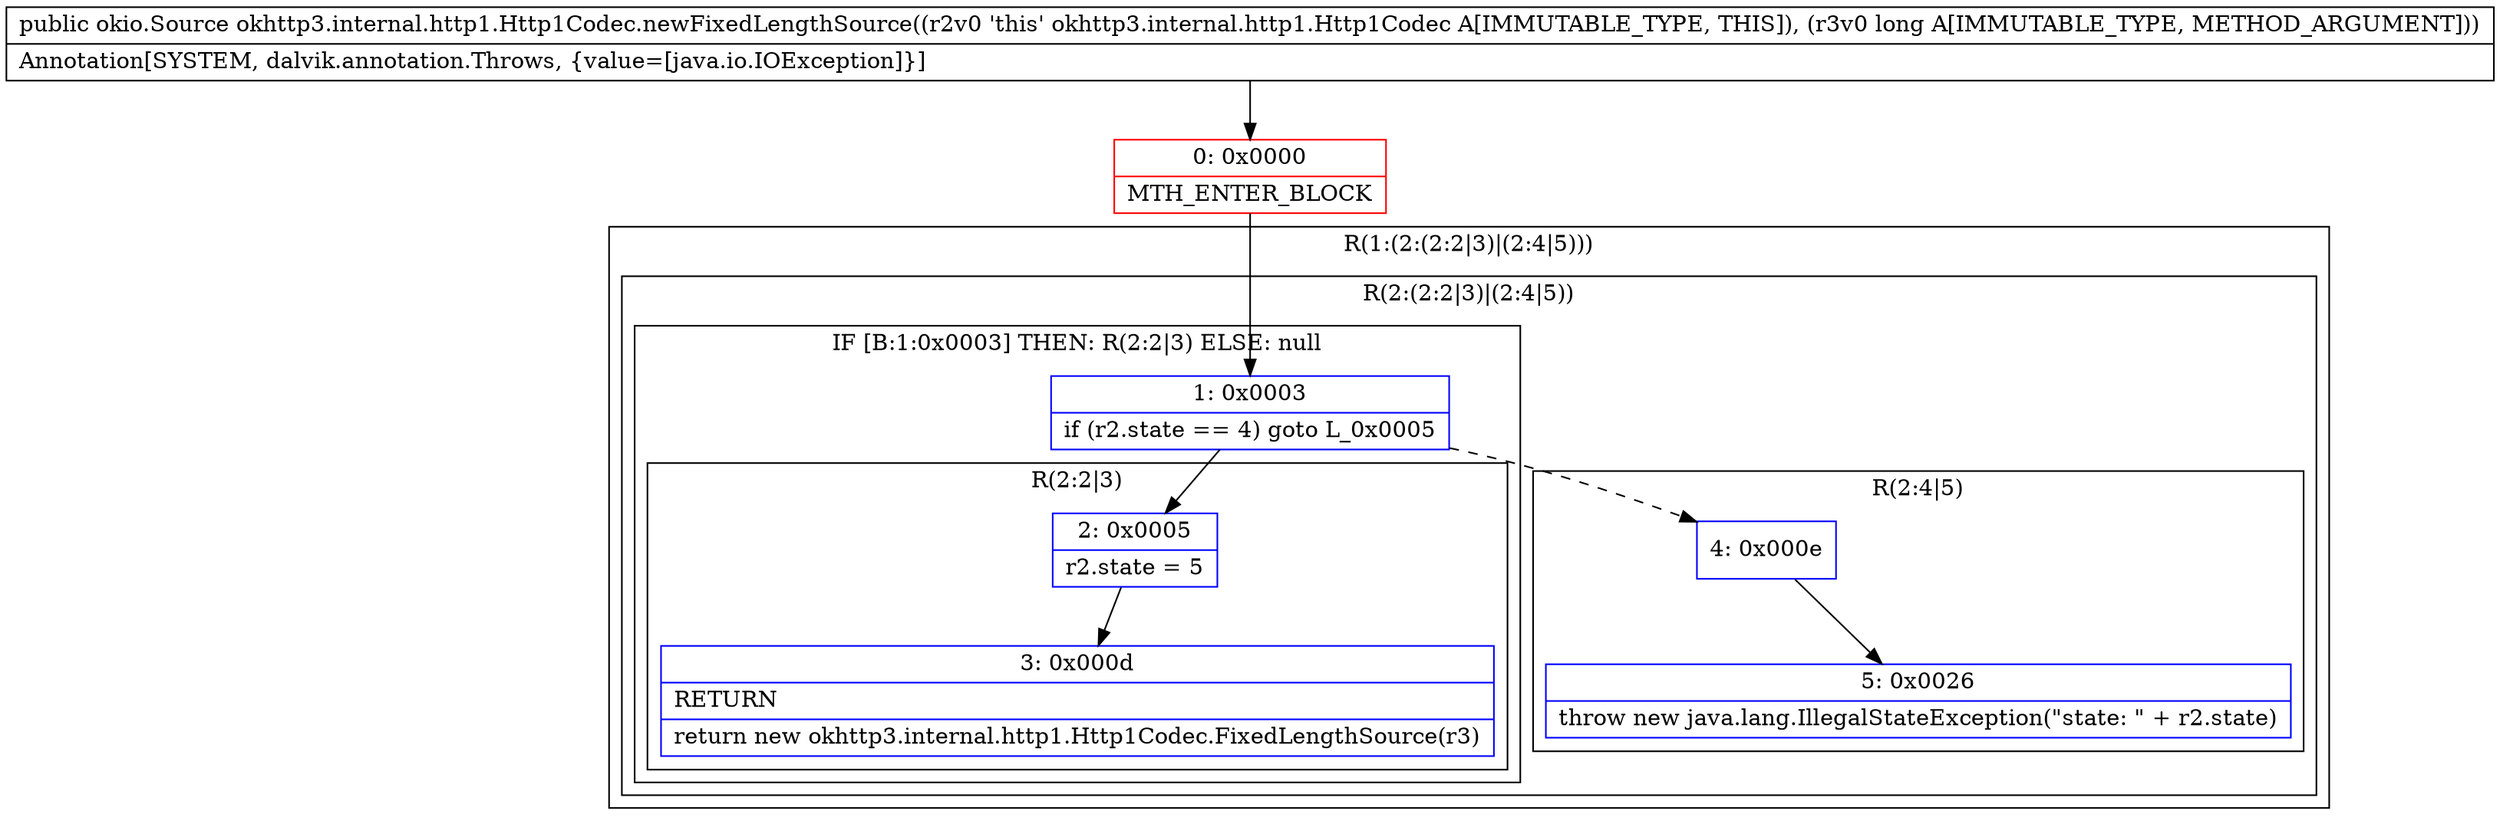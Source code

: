 digraph "CFG forokhttp3.internal.http1.Http1Codec.newFixedLengthSource(J)Lokio\/Source;" {
subgraph cluster_Region_162982541 {
label = "R(1:(2:(2:2|3)|(2:4|5)))";
node [shape=record,color=blue];
subgraph cluster_Region_552029009 {
label = "R(2:(2:2|3)|(2:4|5))";
node [shape=record,color=blue];
subgraph cluster_IfRegion_813340360 {
label = "IF [B:1:0x0003] THEN: R(2:2|3) ELSE: null";
node [shape=record,color=blue];
Node_1 [shape=record,label="{1\:\ 0x0003|if (r2.state == 4) goto L_0x0005\l}"];
subgraph cluster_Region_714470747 {
label = "R(2:2|3)";
node [shape=record,color=blue];
Node_2 [shape=record,label="{2\:\ 0x0005|r2.state = 5\l}"];
Node_3 [shape=record,label="{3\:\ 0x000d|RETURN\l|return new okhttp3.internal.http1.Http1Codec.FixedLengthSource(r3)\l}"];
}
}
subgraph cluster_Region_348753926 {
label = "R(2:4|5)";
node [shape=record,color=blue];
Node_4 [shape=record,label="{4\:\ 0x000e}"];
Node_5 [shape=record,label="{5\:\ 0x0026|throw new java.lang.IllegalStateException(\"state: \" + r2.state)\l}"];
}
}
}
Node_0 [shape=record,color=red,label="{0\:\ 0x0000|MTH_ENTER_BLOCK\l}"];
MethodNode[shape=record,label="{public okio.Source okhttp3.internal.http1.Http1Codec.newFixedLengthSource((r2v0 'this' okhttp3.internal.http1.Http1Codec A[IMMUTABLE_TYPE, THIS]), (r3v0 long A[IMMUTABLE_TYPE, METHOD_ARGUMENT]))  | Annotation[SYSTEM, dalvik.annotation.Throws, \{value=[java.io.IOException]\}]\l}"];
MethodNode -> Node_0;
Node_1 -> Node_2;
Node_1 -> Node_4[style=dashed];
Node_2 -> Node_3;
Node_4 -> Node_5;
Node_0 -> Node_1;
}

